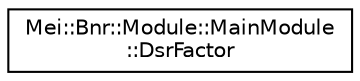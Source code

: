 digraph "Graphical Class Hierarchy"
{
  edge [fontname="Helvetica",fontsize="10",labelfontname="Helvetica",labelfontsize="10"];
  node [fontname="Helvetica",fontsize="10",shape=record];
  rankdir="LR";
  Node1 [label="Mei::Bnr::Module::MainModule\l::DsrFactor",height=0.2,width=0.4,color="black", fillcolor="white", style="filled",URL="$a00093.html",tooltip="MainModule::DsrFactor "];
}
